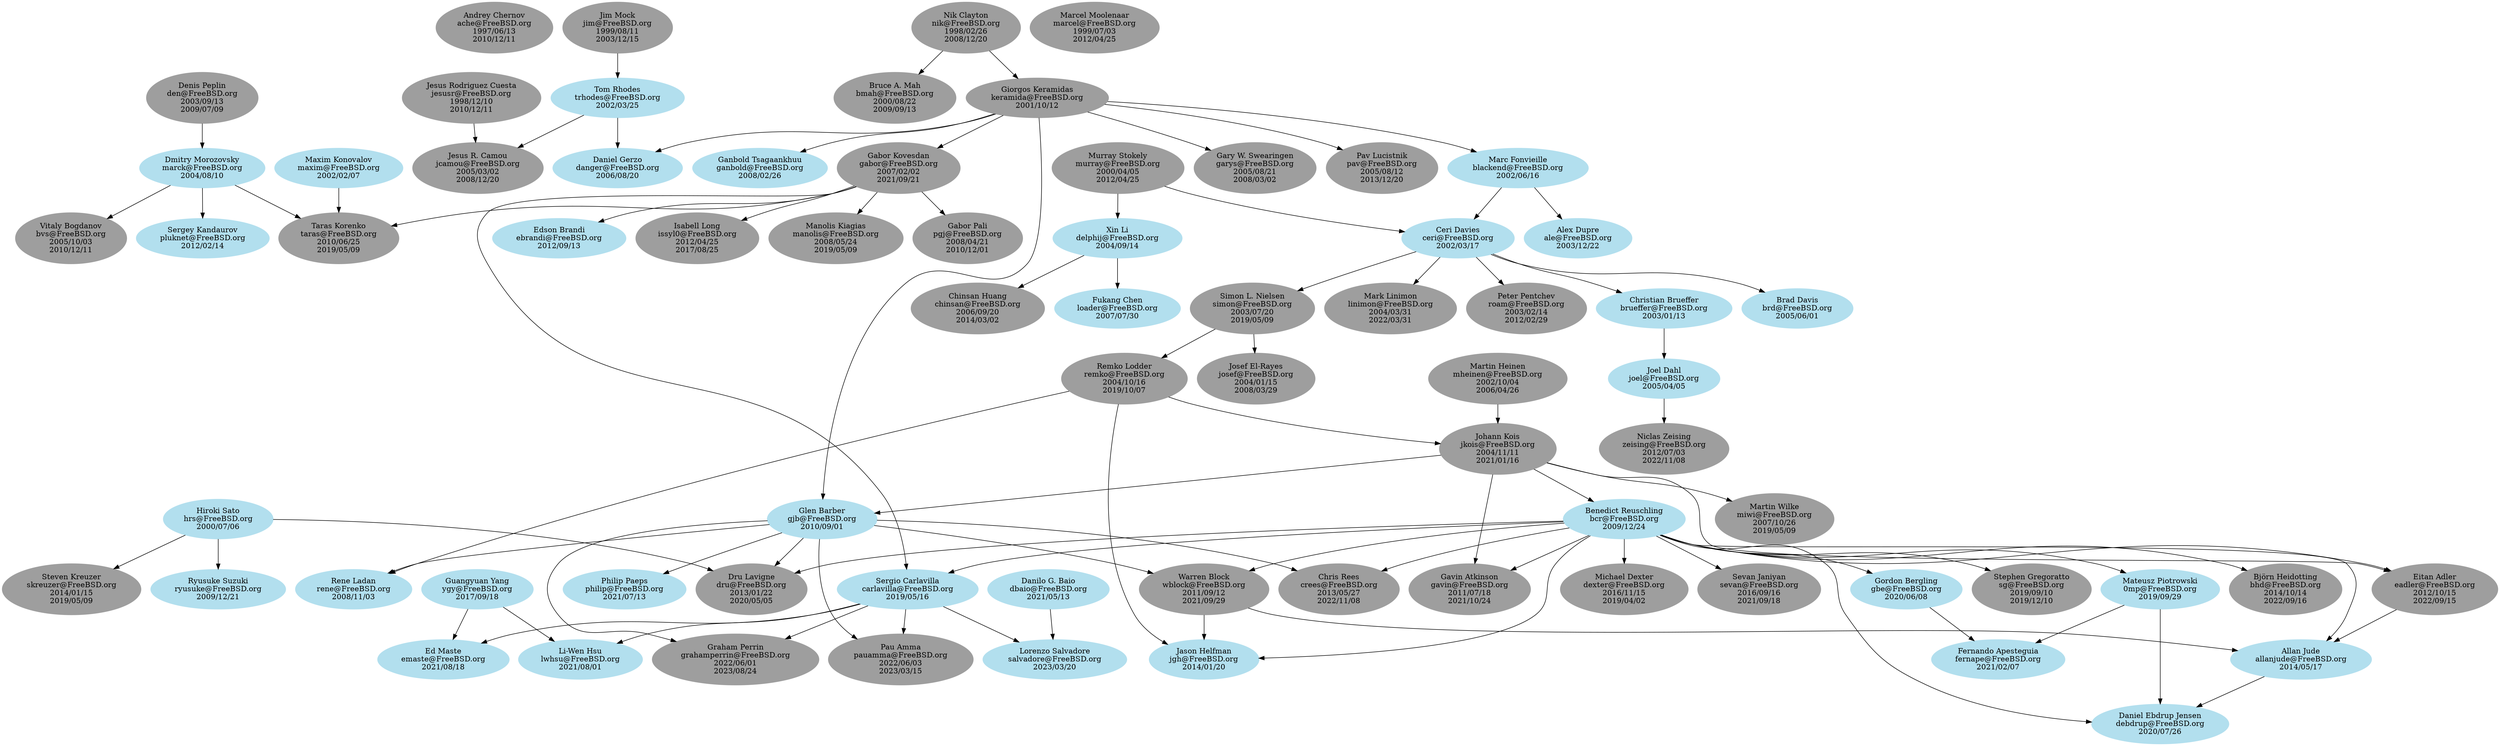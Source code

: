 
# This file is meant to list all FreeBSD doc+www committers and describe the
# mentor-mentee relationships between them.
# The graphical output can be generated from this file with the following
# command:
# $ dot -T png -o file.png committers-doc.dot
#
# The dot binary is part of the graphics/graphviz port.

digraph doc {

# Node definitions follow this example:
#
#   foo [label="Foo Bar\nfoo@FreeBSD.org\n????/??/??"]
#
# ????/??/?? is the date when the commit bit was obtained, usually the one you
# can find in git logs for the access file in the internal/admin branch.
# Use YYYY/MM/DD format.
#
# For returned commit bits, the node definition will follow this example:
#
#   foo [label="Foo Bar\nfoo@FreeBSD.org\n????/??/??\n????/??/??"]
#
# The first date is the same as for an active committer, the second date is
# the date when the commit bit has been returned. Again, check git logs.

node [color=grey62, style=filled, bgcolor=black];

# Alumni go here. Try to keep things sorted.

ache [label="Andrey Chernov\nache@FreeBSD.org\n1997/06/13\n2010/12/11"]
bhd [label="Björn Heidotting\nbhd@FreeBSD.org\n2014/10/14\n2022/09/16"]
bmah [label="Bruce A. Mah\nbmah@FreeBSD.org\n2000/08/22\n2009/09/13"]
bvs [label="Vitaly Bogdanov\nbvs@FreeBSD.org\n2005/10/03\n2010/12/11"]
chinsan [label="Chinsan Huang\nchinsan@FreeBSD.org\n2006/09/20\n2014/03/02"]
crees [label="Chris Rees\ncrees@FreeBSD.org\n2013/05/27\n2022/11/08"]
den [label="Denis Peplin\nden@FreeBSD.org\n2003/09/13\n2009/07/09"]
dexter [label="Michael Dexter\ndexter@FreeBSD.org\n2016/11/15\n2019/04/02"]
dru [label="Dru Lavigne\ndru@FreeBSD.org\n2013/01/22\n2020/05/05"]
eadler [label="Eitan Adler\neadler@FreeBSD.org\n2012/10/15\n2022/09/15"]
gabor [label="Gabor Kovesdan\ngabor@FreeBSD.org\n2007/02/02\n2021/09/21"]
garys [label="Gary W. Swearingen\ngarys@FreeBSD.org\n2005/08/21\n2008/03/02"]
gavin [label="Gavin Atkinson\ngavin@FreeBSD.org\n2011/07/18\n2021/10/24"]
grahamperrin [label="Graham Perrin\ngrahamperrin@FreeBSD.org\n2022/06/01\n2023/08/24"]
issyl0 [label="Isabell Long\nissyl0@FreeBSD.org\n2012/04/25\n2017/08/25"]
jcamou [label="Jesus R. Camou\njcamou@FreeBSD.org\n2005/03/02\n2008/12/20"]
jesusr [label="Jesus Rodriguez Cuesta\njesusr@FreeBSD.org\n1998/12/10\n2010/12/11"]
jim [label="Jim Mock\njim@FreeBSD.org\n1999/08/11\n2003/12/15"]
jkois [label="Johann Kois\njkois@FreeBSD.org\n2004/11/11\n2021/01/16"]
josef [label="Josef El-Rayes\njosef@FreeBSD.org\n2004/01/15\n2008/03/29"]
keramida [label="Giorgos Keramidas\nkeramida@FreeBSD.org\n2001/10/12"]
linimon [label="Mark Linimon\nlinimon@FreeBSD.org\n2004/03/31\n2022/03/31"]
manolis [label="Manolis Kiagias\nmanolis@FreeBSD.org\n2008/05/24\n2019/05/09"]
marcel [label="Marcel Moolenaar\nmarcel@FreeBSD.org\n1999/07/03\n2012/04/25"]
mheinen [label="Martin Heinen\nmheinen@FreeBSD.org\n2002/10/04\n2006/04/26"]
miwi [label="Martin Wilke\nmiwi@FreeBSD.org\n2007/10/26\n2019/05/09"]
murray [label="Murray Stokely\nmurray@FreeBSD.org\n2000/04/05\n2012/04/25"]
nik [label="Nik Clayton\nnik@FreeBSD.org\n1998/02/26\n2008/12/20"]
pauamma [label="Pau Amma\npauamma@FreeBSD.org\n2022/06/03\n2023/03/15"]
pav [label="Pav Lucistnik\npav@FreeBSD.org\n2005/08/12\n2013/12/20"]
pgj [label="Gabor Pali\npgj@FreeBSD.org\n2008/04/21\n2010/12/01"]
remko [label="Remko Lodder\nremko@FreeBSD.org\n2004/10/16\n2019/10/07"]
roam [label="Peter Pentchev\nroam@FreeBSD.org\n2003/02/14\n2012/02/29"]
sevan [label="Sevan Janiyan\nsevan@FreeBSD.org\n2016/09/16\n2021/09/18"]
sg [label="Stephen Gregoratto\nsg@FreeBSD.org\n2019/09/10\n2019/12/10"]
simon [label="Simon L. Nielsen\nsimon@FreeBSD.org\n2003/07/20\n2019/05/09"]
skreuzer [label="Steven Kreuzer\nskreuzer@FreeBSD.org\n2014/01/15\n2019/05/09"]
taras [label="Taras Korenko\ntaras@FreeBSD.org\n2010/06/25\n2019/05/09"]
wblock [label="Warren Block\nwblock@FreeBSD.org\n2011/09/12\n2021/09/29"]
zeising [label="Niclas Zeising\nzeising@FreeBSD.org\n2012/07/03\n2022/11/08"]

node [color=lightblue2, style=filled, bgcolor=black];

# Current doc committers go here. Try to keep things sorted.

"0mp" [label="Mateusz Piotrowski\n0mp@FreeBSD.org\n2019/09/29"]
ale [label="Alex Dupre\nale@FreeBSD.org\n2003/12/22"]
allanjude [label="Allan Jude\nallanjude@FreeBSD.org\n2014/05/17"]
bcr [label="Benedict Reuschling\nbcr@FreeBSD.org\n2009/12/24"]
blackend [label="Marc Fonvieille\nblackend@FreeBSD.org\n2002/06/16"]
brd [label="Brad Davis\nbrd@FreeBSD.org\n2005/06/01"]
brueffer [label="Christian Brueffer\nbrueffer@FreeBSD.org\n2003/01/13"]
carlavilla [label="Sergio Carlavilla\ncarlavilla@FreeBSD.org\n2019/05/16"]
ceri [label="Ceri Davies\nceri@FreeBSD.org\n2002/03/17"]
danger [label="Daniel Gerzo\ndanger@FreeBSD.org\n2006/08/20"]
dbaio [label="Danilo G. Baio\ndbaio@FreeBSD.org\n2021/05/13"]
debdrup [label="Daniel Ebdrup Jensen\ndebdrup@FreeBSD.org\n2020/07/26"]
delphij [label="Xin Li\ndelphij@FreeBSD.org\n2004/09/14"]
ebrandi [label="Edson Brandi\nebrandi@FreeBSD.org\n2012/09/13"]
emaste [label="Ed Maste\nemaste@FreeBSD.org\n2021/08/18"]
fernape [label="Fernando Apesteguia\nfernape@FreeBSD.org\n2021/02/07"]
ganbold [label="Ganbold Tsagaankhuu\nganbold@FreeBSD.org\n2008/02/26"]
gbe [label="Gordon Bergling\ngbe@FreeBSD.org\n2020/06/08"]
gjb [label="Glen Barber\ngjb@FreeBSD.org\n2010/09/01"]
hrs [label="Hiroki Sato\nhrs@FreeBSD.org\n2000/07/06"]
jgh [label="Jason Helfman\njgh@FreeBSD.org\n2014/01/20"]
joel [label="Joel Dahl\njoel@FreeBSD.org\n2005/04/05"]
loader [label="Fukang Chen\nloader@FreeBSD.org\n2007/07/30"]
lwhsu [label="Li-Wen Hsu\nlwhsu@FreeBSD.org\n2021/08/01"]
marck [label="Dmitry Morozovsky\nmarck@FreeBSD.org\n2004/08/10"]
maxim [label="Maxim Konovalov\nmaxim@FreeBSD.org\n2002/02/07"]
philip [label="Philip Paeps\nphilip@FreeBSD.org\n2021/07/13"]
pluknet [label="Sergey Kandaurov\npluknet@FreeBSD.org\n2012/02/14"]
rene [label="Rene Ladan\nrene@FreeBSD.org\n2008/11/03"]
ryusuke [label="Ryusuke Suzuki\nryusuke@FreeBSD.org\n2009/12/21"]
salvadore [label="Lorenzo Salvadore\nsalvadore@FreeBSD.org\n2023/03/20"]
trhodes [label="Tom Rhodes\ntrhodes@FreeBSD.org\n2002/03/25"]
ygy [label="Guangyuan Yang\nygy@FreeBSD.org\n2017/09/18"]

# Here are the mentor/mentee relationships.
# Group together all the mentees for a particular mentor.
# Keep the list sorted by mentor login.

"0mp" -> debdrup
"0mp" -> fernape

allanjude -> debdrup

bcr -> gavin
bcr -> wblock
bcr -> eadler
bcr -> dru
bcr -> crees
bcr -> jgh
bcr -> allanjude
bcr -> bhd
bcr -> sevan
bcr -> dexter
bcr -> sg
bcr -> carlavilla
bcr -> "0mp"
bcr -> gbe
bcr -> debdrup

blackend -> ale
blackend -> ceri

brueffer -> joel

carlavilla -> emaste
carlavilla -> grahamperrin
carlavilla -> lwhsu
carlavilla -> pauamma
carlavilla -> salvadore

ceri -> brd
ceri -> brueffer
ceri -> linimon
ceri -> roam
ceri -> simon

dbaio -> salvadore

den -> marck

delphij -> chinsan
delphij -> loader

eadler -> allanjude

gabor -> pgj
gabor -> manolis
gabor -> taras
gabor -> issyl0
gabor -> ebrandi
gabor -> carlavilla

gbe -> fernape

gjb -> wblock
gjb -> rene
gjb -> dru
gjb -> crees
gjb -> grahamperrin
gjb -> philip
gjb -> pauamma

hrs -> ryusuke
hrs -> dru
hrs -> skreuzer

jesusr -> jcamou

jim -> trhodes

jkois -> miwi
jkois -> bcr
jkois -> gavin
jkois -> gjb
jkois -> eadler

joel -> zeising

keramida -> blackend
keramida -> danger
keramida -> gabor
keramida -> ganbold
keramida -> garys
keramida -> gjb
keramida -> pav

marck -> bvs
marck -> pluknet
marck -> taras

maxim -> taras

mheinen -> jkois

murray -> ceri
murray -> delphij

nik -> bmah
nik -> keramida

remko -> jkois
remko -> rene
remko -> jgh

simon -> josef
simon -> remko

trhodes -> danger
trhodes -> jcamou

wblock -> jgh
wblock -> allanjude

ygy -> emaste
ygy -> lwhsu
}
